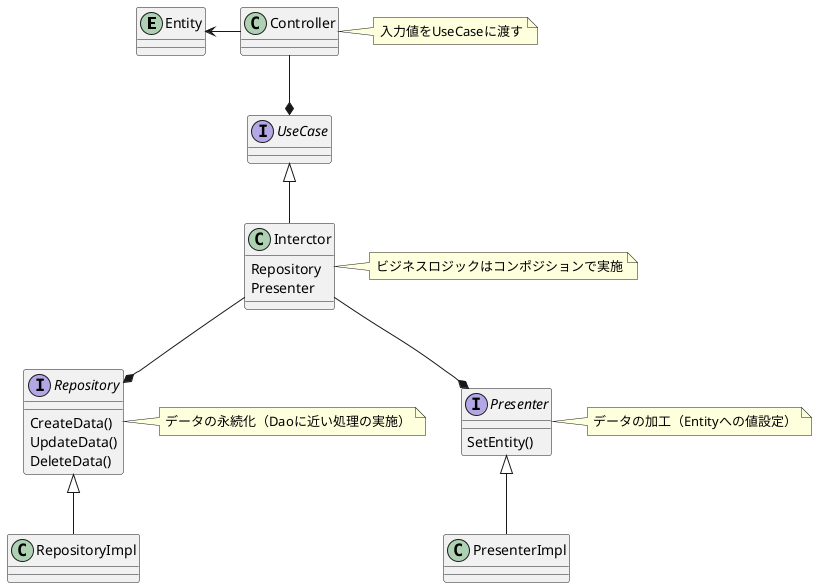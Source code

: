 @startuml
entity Entity
class Controller
note right of Controller : 入力値をUseCaseに渡す

interface UseCase
class Interctor {
  Repository
  Presenter
}
note right of Interctor : ビジネスロジックはコンポジションで実施

interface Repository {
    CreateData()
    UpdateData()
    DeleteData()
}
note right of Repository : データの永続化（Daoに近い処理の実施）

class RepositoryImpl

interface Presenter {
    SetEntity()
}
note right of Presenter : データの加工（Entityへの値設定）

class PresenterImpl

Entity <- Controller
Controller --* UseCase
UseCase <|-- Interctor
Interctor --* Repository
Repository <|-- RepositoryImpl
Interctor --* Presenter
Presenter <|-- PresenterImpl
@enduml